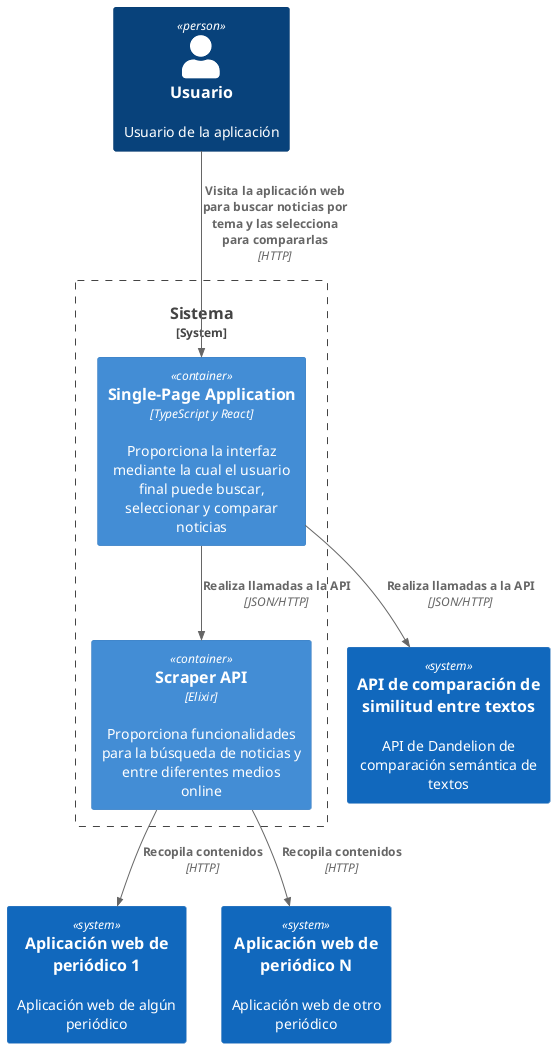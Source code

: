 @startuml system_context
!include <C4/C4_Container>

Person(User, "Usuario", "Usuario de la aplicación")
System_Boundary(SysBound, "Sistema") {
  Container(WebApp, "Single-Page Application", "TypeScript y React", "Proporciona la interfaz mediante la cual el usuario final puede buscar, seleccionar y comparar noticias")
  Container(Backend, "Scraper API", "Elixir","Proporciona funcionalidades para la búsqueda de noticias y entre diferentes medios online")
}
System(NewsWebApp1, "Aplicación web de periódico 1", "Aplicación web de algún periódico")
System(NewsWebApp2, "Aplicación web de periódico N", "Aplicación web de otro periódico")
System(DandelionAPI, "API de comparación de similitud entre textos", "API de Dandelion de comparación semántica de textos")

Rel(User, WebApp, "Visita la aplicación web para buscar noticias por tema y las selecciona para compararlas", "HTTP")
Rel(WebApp, Backend, "Realiza llamadas a la API", "JSON/HTTP")
Rel(Backend, NewsWebApp1, "Recopila contenidos", "HTTP")
Rel(Backend, NewsWebApp2, "Recopila contenidos", "HTTP")
Rel(WebApp, DandelionAPI, "Realiza llamadas a la API", "JSON/HTTP")
@enduml


